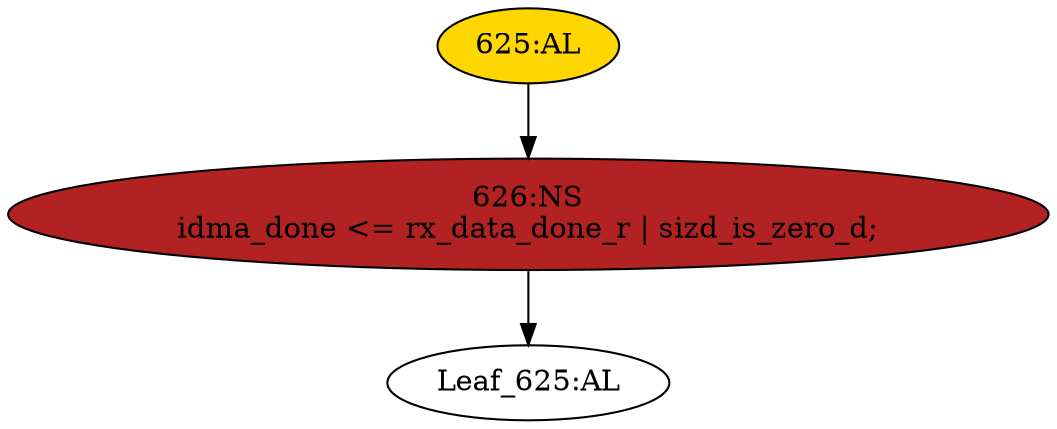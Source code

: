 strict digraph "" {
	node [label="\N"];
	"625:AL"	 [ast="<pyverilog.vparser.ast.Always object at 0x7fa020e2f350>",
		clk_sens=True,
		fillcolor=gold,
		label="625:AL",
		sens="['clk']",
		statements="[]",
		style=filled,
		typ=Always,
		use_var="['rx_data_done_r', 'sizd_is_zero_d']"];
	"626:NS"	 [ast="<pyverilog.vparser.ast.NonblockingSubstitution object at 0x7fa020e2f450>",
		fillcolor=firebrick,
		label="626:NS
idma_done <= rx_data_done_r | sizd_is_zero_d;",
		statements="[<pyverilog.vparser.ast.NonblockingSubstitution object at 0x7fa020e2f450>]",
		style=filled,
		typ=NonblockingSubstitution];
	"625:AL" -> "626:NS"	 [cond="[]",
		lineno=None];
	"Leaf_625:AL"	 [def_var="['idma_done']",
		label="Leaf_625:AL"];
	"626:NS" -> "Leaf_625:AL"	 [cond="[]",
		lineno=None];
}
